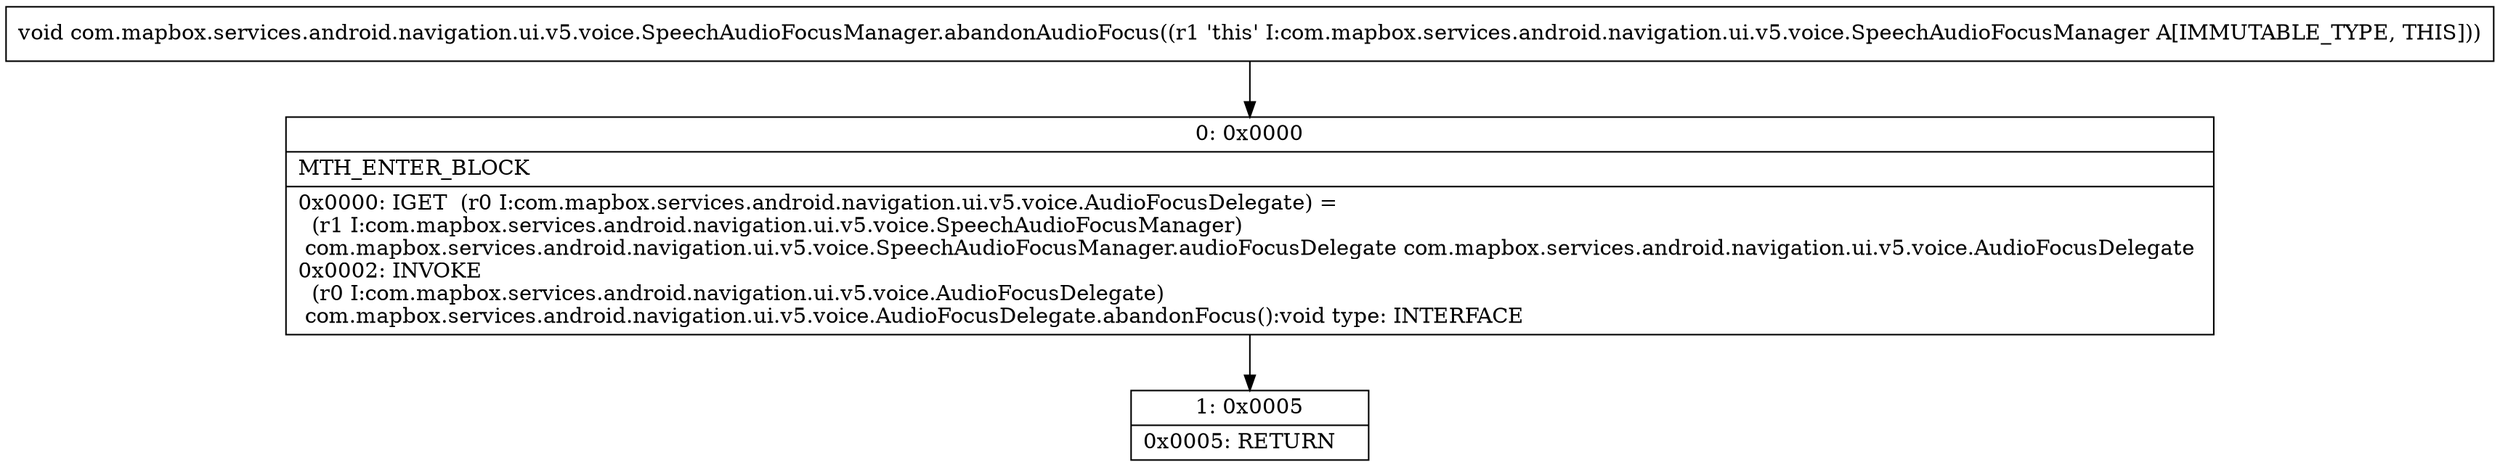 digraph "CFG forcom.mapbox.services.android.navigation.ui.v5.voice.SpeechAudioFocusManager.abandonAudioFocus()V" {
Node_0 [shape=record,label="{0\:\ 0x0000|MTH_ENTER_BLOCK\l|0x0000: IGET  (r0 I:com.mapbox.services.android.navigation.ui.v5.voice.AudioFocusDelegate) = \l  (r1 I:com.mapbox.services.android.navigation.ui.v5.voice.SpeechAudioFocusManager)\l com.mapbox.services.android.navigation.ui.v5.voice.SpeechAudioFocusManager.audioFocusDelegate com.mapbox.services.android.navigation.ui.v5.voice.AudioFocusDelegate \l0x0002: INVOKE  \l  (r0 I:com.mapbox.services.android.navigation.ui.v5.voice.AudioFocusDelegate)\l com.mapbox.services.android.navigation.ui.v5.voice.AudioFocusDelegate.abandonFocus():void type: INTERFACE \l}"];
Node_1 [shape=record,label="{1\:\ 0x0005|0x0005: RETURN   \l}"];
MethodNode[shape=record,label="{void com.mapbox.services.android.navigation.ui.v5.voice.SpeechAudioFocusManager.abandonAudioFocus((r1 'this' I:com.mapbox.services.android.navigation.ui.v5.voice.SpeechAudioFocusManager A[IMMUTABLE_TYPE, THIS])) }"];
MethodNode -> Node_0;
Node_0 -> Node_1;
}

